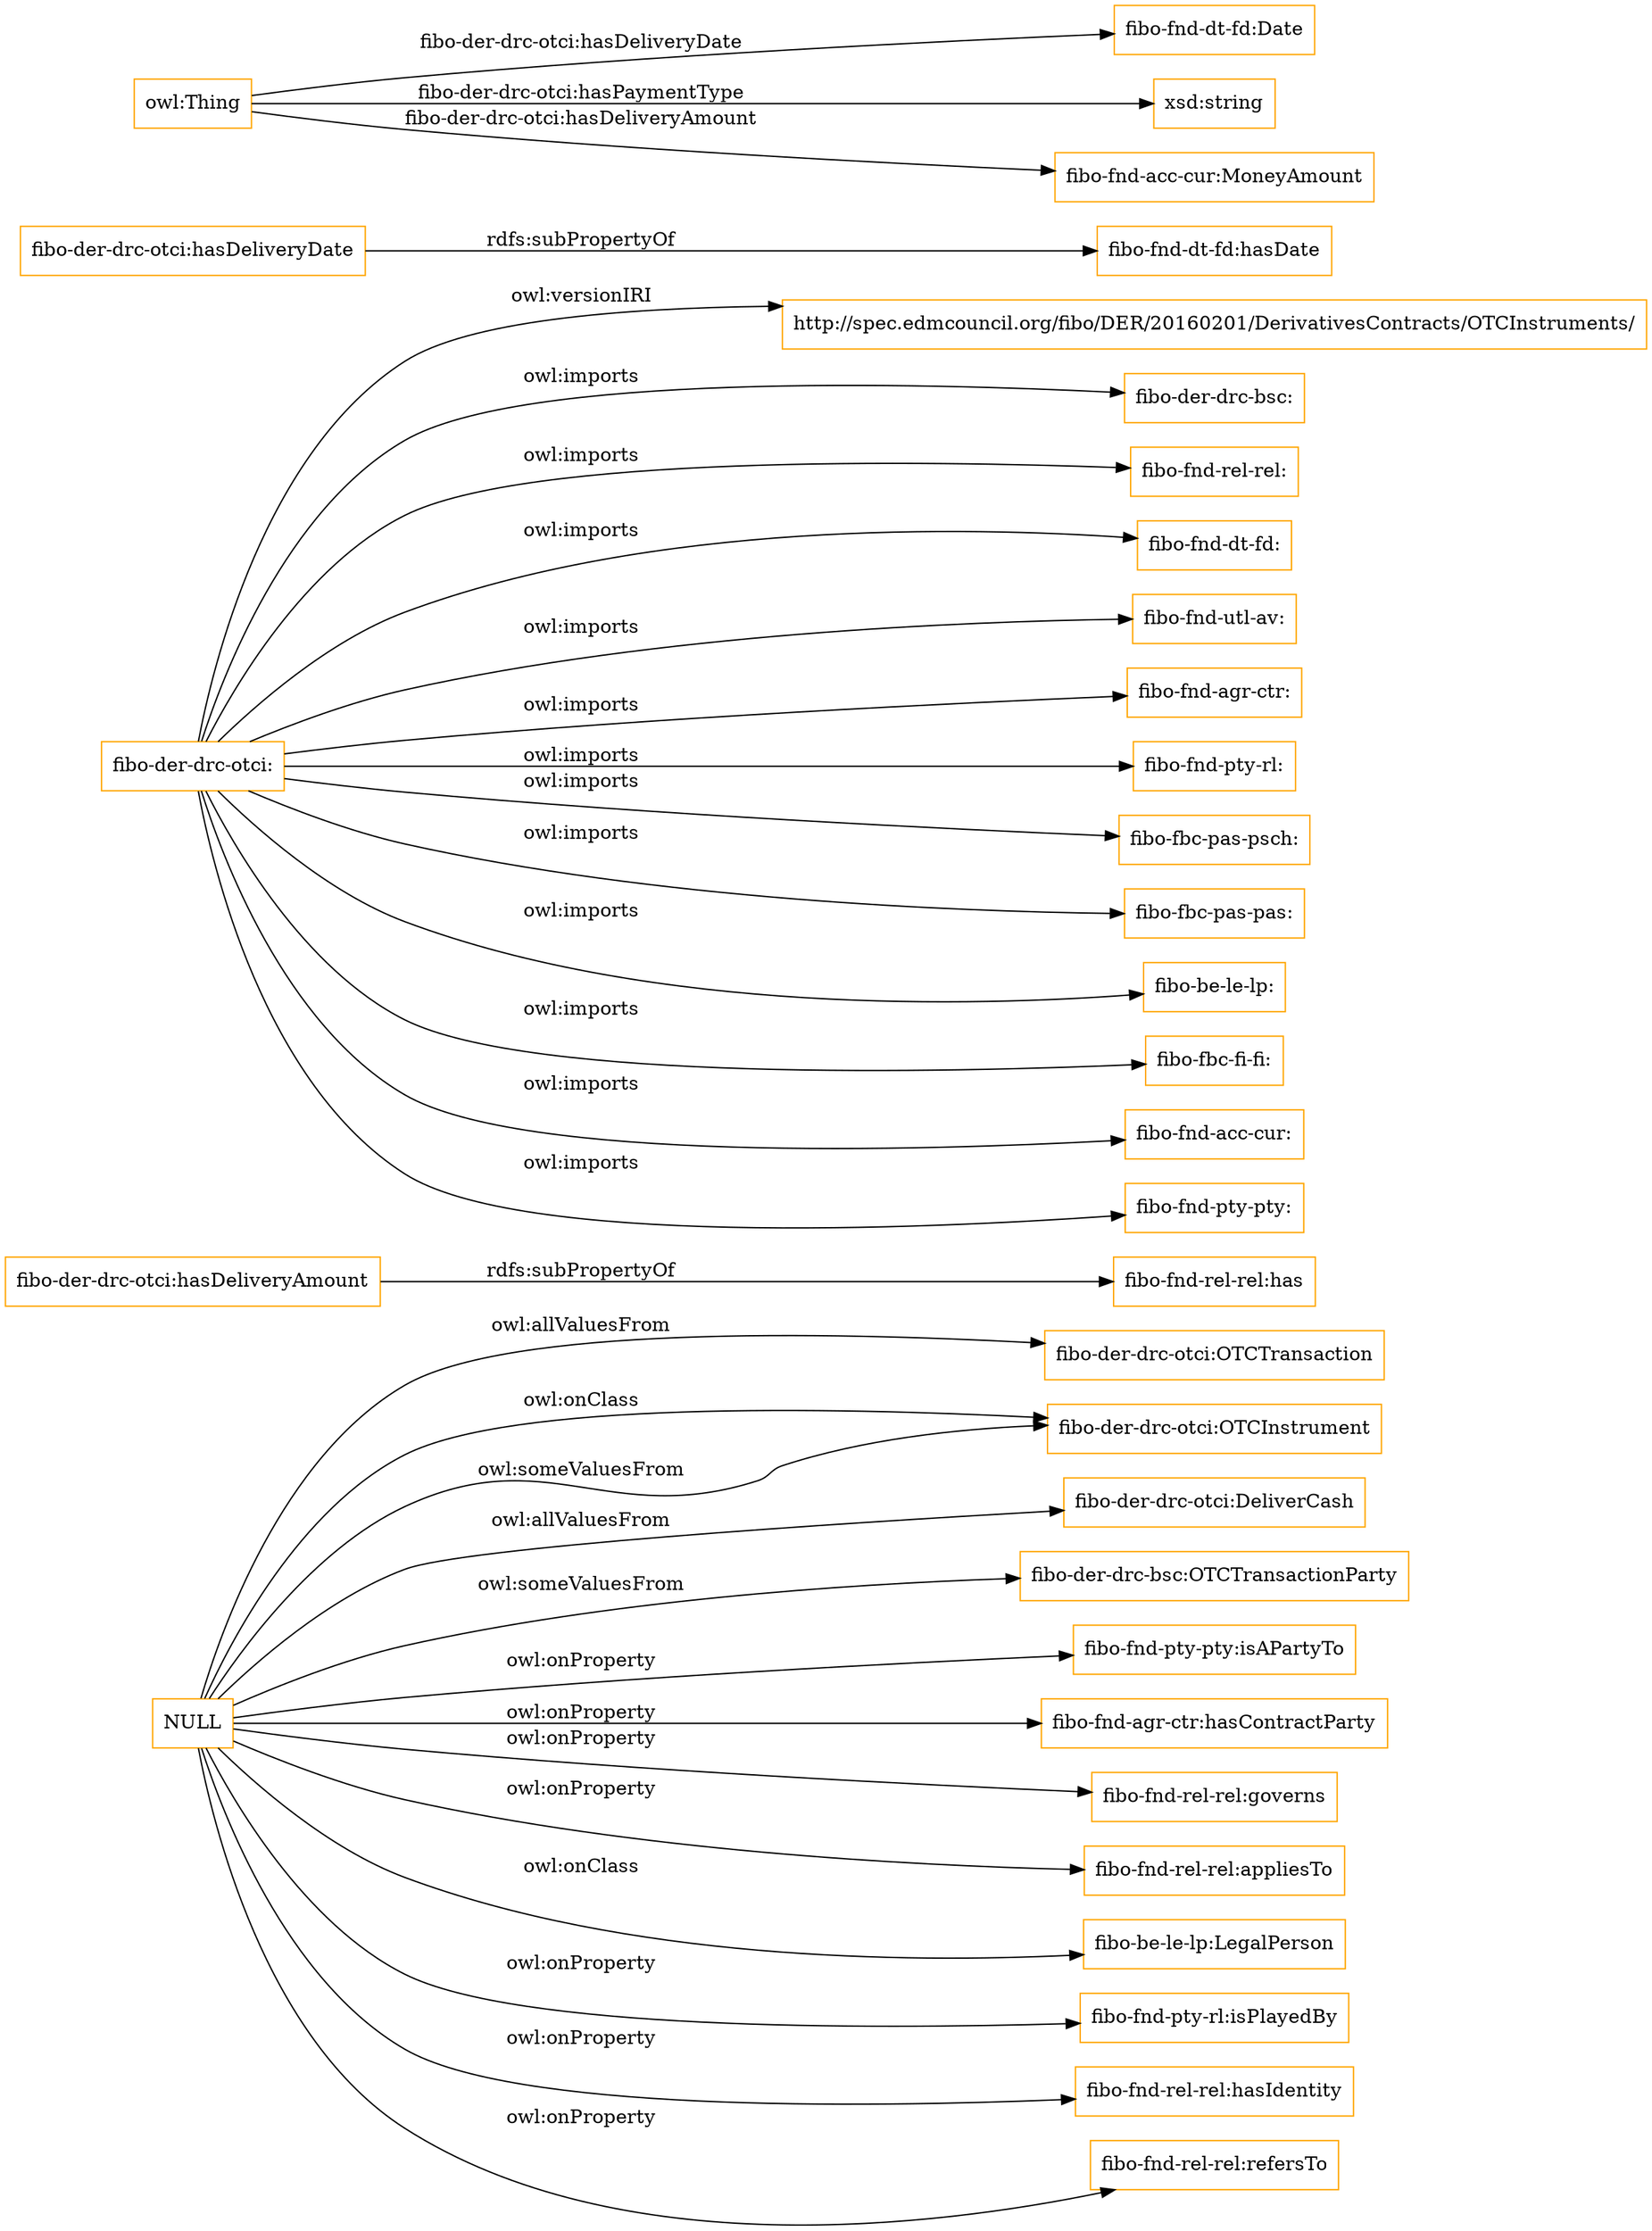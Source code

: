 digraph ar2dtool_diagram { 
rankdir=LR;
size="1501"
node [shape = rectangle, color="orange"]; "fibo-der-drc-otci:OTCTransaction" "fibo-der-drc-otci:OTCInstrument" "fibo-der-drc-otci:DeliverCash" "fibo-der-drc-bsc:OTCTransactionParty" ; /*classes style*/
	"fibo-der-drc-otci:hasDeliveryAmount" -> "fibo-fnd-rel-rel:has" [ label = "rdfs:subPropertyOf" ];
	"fibo-der-drc-otci:" -> "http://spec.edmcouncil.org/fibo/DER/20160201/DerivativesContracts/OTCInstruments/" [ label = "owl:versionIRI" ];
	"fibo-der-drc-otci:" -> "fibo-der-drc-bsc:" [ label = "owl:imports" ];
	"fibo-der-drc-otci:" -> "fibo-fnd-rel-rel:" [ label = "owl:imports" ];
	"fibo-der-drc-otci:" -> "fibo-fnd-dt-fd:" [ label = "owl:imports" ];
	"fibo-der-drc-otci:" -> "fibo-fnd-utl-av:" [ label = "owl:imports" ];
	"fibo-der-drc-otci:" -> "fibo-fnd-agr-ctr:" [ label = "owl:imports" ];
	"fibo-der-drc-otci:" -> "fibo-fnd-pty-rl:" [ label = "owl:imports" ];
	"fibo-der-drc-otci:" -> "fibo-fbc-pas-psch:" [ label = "owl:imports" ];
	"fibo-der-drc-otci:" -> "fibo-fbc-pas-pas:" [ label = "owl:imports" ];
	"fibo-der-drc-otci:" -> "fibo-be-le-lp:" [ label = "owl:imports" ];
	"fibo-der-drc-otci:" -> "fibo-fbc-fi-fi:" [ label = "owl:imports" ];
	"fibo-der-drc-otci:" -> "fibo-fnd-acc-cur:" [ label = "owl:imports" ];
	"fibo-der-drc-otci:" -> "fibo-fnd-pty-pty:" [ label = "owl:imports" ];
	"fibo-der-drc-otci:hasDeliveryDate" -> "fibo-fnd-dt-fd:hasDate" [ label = "rdfs:subPropertyOf" ];
	"NULL" -> "fibo-fnd-pty-pty:isAPartyTo" [ label = "owl:onProperty" ];
	"NULL" -> "fibo-fnd-agr-ctr:hasContractParty" [ label = "owl:onProperty" ];
	"NULL" -> "fibo-der-drc-otci:DeliverCash" [ label = "owl:allValuesFrom" ];
	"NULL" -> "fibo-fnd-rel-rel:governs" [ label = "owl:onProperty" ];
	"NULL" -> "fibo-fnd-rel-rel:appliesTo" [ label = "owl:onProperty" ];
	"NULL" -> "fibo-der-drc-bsc:OTCTransactionParty" [ label = "owl:someValuesFrom" ];
	"NULL" -> "fibo-be-le-lp:LegalPerson" [ label = "owl:onClass" ];
	"NULL" -> "fibo-fnd-pty-rl:isPlayedBy" [ label = "owl:onProperty" ];
	"NULL" -> "fibo-fnd-rel-rel:hasIdentity" [ label = "owl:onProperty" ];
	"NULL" -> "fibo-der-drc-otci:OTCTransaction" [ label = "owl:allValuesFrom" ];
	"NULL" -> "fibo-fnd-rel-rel:refersTo" [ label = "owl:onProperty" ];
	"NULL" -> "fibo-der-drc-otci:OTCInstrument" [ label = "owl:onClass" ];
	"NULL" -> "fibo-der-drc-otci:OTCInstrument" [ label = "owl:someValuesFrom" ];
	"owl:Thing" -> "fibo-fnd-dt-fd:Date" [ label = "fibo-der-drc-otci:hasDeliveryDate" ];
	"owl:Thing" -> "xsd:string" [ label = "fibo-der-drc-otci:hasPaymentType" ];
	"owl:Thing" -> "fibo-fnd-acc-cur:MoneyAmount" [ label = "fibo-der-drc-otci:hasDeliveryAmount" ];

}
